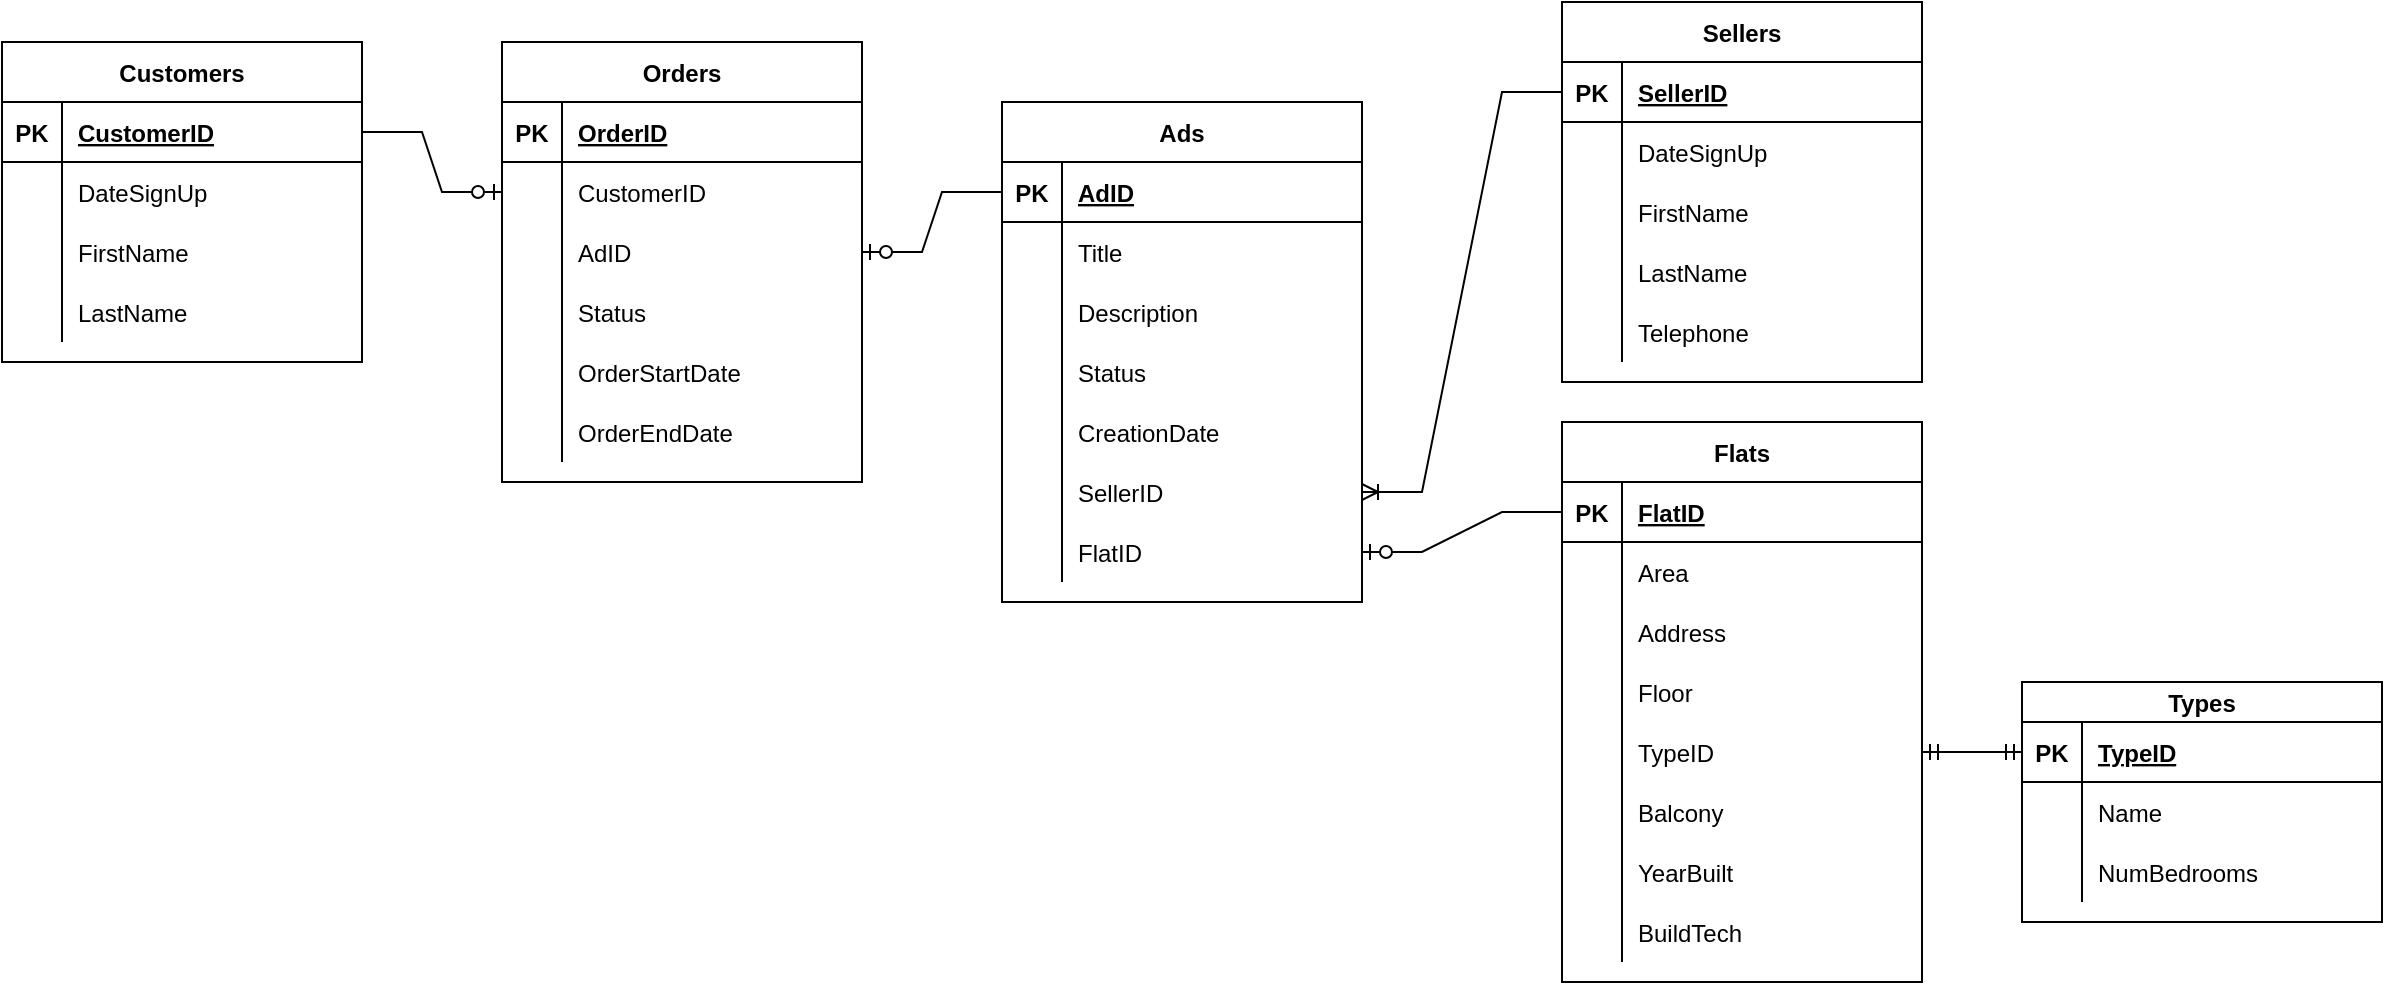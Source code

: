<mxfile version="20.4.0" type="device"><diagram id="5MyLSoUFsV1VZTAmgOCF" name="Страница 1"><mxGraphModel dx="1038" dy="583" grid="1" gridSize="10" guides="1" tooltips="1" connect="1" arrows="1" fold="1" page="1" pageScale="1" pageWidth="827" pageHeight="1169" math="0" shadow="0"><root><mxCell id="0"/><mxCell id="1" parent="0"/><mxCell id="qq3d5u9E25ta2CnUaem5-1" value="Ads" style="shape=table;startSize=30;container=1;collapsible=1;childLayout=tableLayout;fixedRows=1;rowLines=0;fontStyle=1;align=center;resizeLast=1;" parent="1" vertex="1"><mxGeometry x="540" y="220" width="180" height="250" as="geometry"/></mxCell><mxCell id="qq3d5u9E25ta2CnUaem5-2" value="" style="shape=tableRow;horizontal=0;startSize=0;swimlaneHead=0;swimlaneBody=0;fillColor=none;collapsible=0;dropTarget=0;points=[[0,0.5],[1,0.5]];portConstraint=eastwest;top=0;left=0;right=0;bottom=1;" parent="qq3d5u9E25ta2CnUaem5-1" vertex="1"><mxGeometry y="30" width="180" height="30" as="geometry"/></mxCell><mxCell id="qq3d5u9E25ta2CnUaem5-3" value="PK" style="shape=partialRectangle;connectable=0;fillColor=none;top=0;left=0;bottom=0;right=0;fontStyle=1;overflow=hidden;" parent="qq3d5u9E25ta2CnUaem5-2" vertex="1"><mxGeometry width="30" height="30" as="geometry"><mxRectangle width="30" height="30" as="alternateBounds"/></mxGeometry></mxCell><mxCell id="qq3d5u9E25ta2CnUaem5-4" value="AdID" style="shape=partialRectangle;connectable=0;fillColor=none;top=0;left=0;bottom=0;right=0;align=left;spacingLeft=6;fontStyle=5;overflow=hidden;" parent="qq3d5u9E25ta2CnUaem5-2" vertex="1"><mxGeometry x="30" width="150" height="30" as="geometry"><mxRectangle width="150" height="30" as="alternateBounds"/></mxGeometry></mxCell><mxCell id="ZcRdLjXbXwc5STqGemZX-1" value="" style="shape=tableRow;horizontal=0;startSize=0;swimlaneHead=0;swimlaneBody=0;fillColor=none;collapsible=0;dropTarget=0;points=[[0,0.5],[1,0.5]];portConstraint=eastwest;top=0;left=0;right=0;bottom=0;" parent="qq3d5u9E25ta2CnUaem5-1" vertex="1"><mxGeometry y="60" width="180" height="30" as="geometry"/></mxCell><mxCell id="ZcRdLjXbXwc5STqGemZX-2" value="" style="shape=partialRectangle;connectable=0;fillColor=none;top=0;left=0;bottom=0;right=0;editable=1;overflow=hidden;" parent="ZcRdLjXbXwc5STqGemZX-1" vertex="1"><mxGeometry width="30" height="30" as="geometry"><mxRectangle width="30" height="30" as="alternateBounds"/></mxGeometry></mxCell><mxCell id="ZcRdLjXbXwc5STqGemZX-3" value="Title" style="shape=partialRectangle;connectable=0;fillColor=none;top=0;left=0;bottom=0;right=0;align=left;spacingLeft=6;overflow=hidden;" parent="ZcRdLjXbXwc5STqGemZX-1" vertex="1"><mxGeometry x="30" width="150" height="30" as="geometry"><mxRectangle width="150" height="30" as="alternateBounds"/></mxGeometry></mxCell><mxCell id="ZcRdLjXbXwc5STqGemZX-5" value="" style="shape=tableRow;horizontal=0;startSize=0;swimlaneHead=0;swimlaneBody=0;fillColor=none;collapsible=0;dropTarget=0;points=[[0,0.5],[1,0.5]];portConstraint=eastwest;top=0;left=0;right=0;bottom=0;" parent="qq3d5u9E25ta2CnUaem5-1" vertex="1"><mxGeometry y="90" width="180" height="30" as="geometry"/></mxCell><mxCell id="ZcRdLjXbXwc5STqGemZX-6" value="" style="shape=partialRectangle;connectable=0;fillColor=none;top=0;left=0;bottom=0;right=0;editable=1;overflow=hidden;" parent="ZcRdLjXbXwc5STqGemZX-5" vertex="1"><mxGeometry width="30" height="30" as="geometry"><mxRectangle width="30" height="30" as="alternateBounds"/></mxGeometry></mxCell><mxCell id="ZcRdLjXbXwc5STqGemZX-7" value="Description" style="shape=partialRectangle;connectable=0;fillColor=none;top=0;left=0;bottom=0;right=0;align=left;spacingLeft=6;overflow=hidden;" parent="ZcRdLjXbXwc5STqGemZX-5" vertex="1"><mxGeometry x="30" width="150" height="30" as="geometry"><mxRectangle width="150" height="30" as="alternateBounds"/></mxGeometry></mxCell><mxCell id="qq3d5u9E25ta2CnUaem5-5" value="" style="shape=tableRow;horizontal=0;startSize=0;swimlaneHead=0;swimlaneBody=0;fillColor=none;collapsible=0;dropTarget=0;points=[[0,0.5],[1,0.5]];portConstraint=eastwest;top=0;left=0;right=0;bottom=0;" parent="qq3d5u9E25ta2CnUaem5-1" vertex="1"><mxGeometry y="120" width="180" height="30" as="geometry"/></mxCell><mxCell id="qq3d5u9E25ta2CnUaem5-6" value="" style="shape=partialRectangle;connectable=0;fillColor=none;top=0;left=0;bottom=0;right=0;editable=1;overflow=hidden;" parent="qq3d5u9E25ta2CnUaem5-5" vertex="1"><mxGeometry width="30" height="30" as="geometry"><mxRectangle width="30" height="30" as="alternateBounds"/></mxGeometry></mxCell><mxCell id="qq3d5u9E25ta2CnUaem5-7" value="Status" style="shape=partialRectangle;connectable=0;fillColor=none;top=0;left=0;bottom=0;right=0;align=left;spacingLeft=6;overflow=hidden;" parent="qq3d5u9E25ta2CnUaem5-5" vertex="1"><mxGeometry x="30" width="150" height="30" as="geometry"><mxRectangle width="150" height="30" as="alternateBounds"/></mxGeometry></mxCell><mxCell id="qq3d5u9E25ta2CnUaem5-8" value="" style="shape=tableRow;horizontal=0;startSize=0;swimlaneHead=0;swimlaneBody=0;fillColor=none;collapsible=0;dropTarget=0;points=[[0,0.5],[1,0.5]];portConstraint=eastwest;top=0;left=0;right=0;bottom=0;" parent="qq3d5u9E25ta2CnUaem5-1" vertex="1"><mxGeometry y="150" width="180" height="30" as="geometry"/></mxCell><mxCell id="qq3d5u9E25ta2CnUaem5-9" value="" style="shape=partialRectangle;connectable=0;fillColor=none;top=0;left=0;bottom=0;right=0;editable=1;overflow=hidden;" parent="qq3d5u9E25ta2CnUaem5-8" vertex="1"><mxGeometry width="30" height="30" as="geometry"><mxRectangle width="30" height="30" as="alternateBounds"/></mxGeometry></mxCell><mxCell id="qq3d5u9E25ta2CnUaem5-10" value="CreationDate" style="shape=partialRectangle;connectable=0;fillColor=none;top=0;left=0;bottom=0;right=0;align=left;spacingLeft=6;overflow=hidden;" parent="qq3d5u9E25ta2CnUaem5-8" vertex="1"><mxGeometry x="30" width="150" height="30" as="geometry"><mxRectangle width="150" height="30" as="alternateBounds"/></mxGeometry></mxCell><mxCell id="qq3d5u9E25ta2CnUaem5-83" value="" style="shape=tableRow;horizontal=0;startSize=0;swimlaneHead=0;swimlaneBody=0;fillColor=none;collapsible=0;dropTarget=0;points=[[0,0.5],[1,0.5]];portConstraint=eastwest;top=0;left=0;right=0;bottom=0;" parent="qq3d5u9E25ta2CnUaem5-1" vertex="1"><mxGeometry y="180" width="180" height="30" as="geometry"/></mxCell><mxCell id="qq3d5u9E25ta2CnUaem5-84" value="" style="shape=partialRectangle;connectable=0;fillColor=none;top=0;left=0;bottom=0;right=0;editable=1;overflow=hidden;" parent="qq3d5u9E25ta2CnUaem5-83" vertex="1"><mxGeometry width="30" height="30" as="geometry"><mxRectangle width="30" height="30" as="alternateBounds"/></mxGeometry></mxCell><mxCell id="qq3d5u9E25ta2CnUaem5-85" value="SellerID" style="shape=partialRectangle;connectable=0;fillColor=none;top=0;left=0;bottom=0;right=0;align=left;spacingLeft=6;overflow=hidden;" parent="qq3d5u9E25ta2CnUaem5-83" vertex="1"><mxGeometry x="30" width="150" height="30" as="geometry"><mxRectangle width="150" height="30" as="alternateBounds"/></mxGeometry></mxCell><mxCell id="qq3d5u9E25ta2CnUaem5-11" value="" style="shape=tableRow;horizontal=0;startSize=0;swimlaneHead=0;swimlaneBody=0;fillColor=none;collapsible=0;dropTarget=0;points=[[0,0.5],[1,0.5]];portConstraint=eastwest;top=0;left=0;right=0;bottom=0;" parent="qq3d5u9E25ta2CnUaem5-1" vertex="1"><mxGeometry y="210" width="180" height="30" as="geometry"/></mxCell><mxCell id="qq3d5u9E25ta2CnUaem5-12" value="" style="shape=partialRectangle;connectable=0;fillColor=none;top=0;left=0;bottom=0;right=0;editable=1;overflow=hidden;" parent="qq3d5u9E25ta2CnUaem5-11" vertex="1"><mxGeometry width="30" height="30" as="geometry"><mxRectangle width="30" height="30" as="alternateBounds"/></mxGeometry></mxCell><mxCell id="qq3d5u9E25ta2CnUaem5-13" value="FlatID" style="shape=partialRectangle;connectable=0;fillColor=none;top=0;left=0;bottom=0;right=0;align=left;spacingLeft=6;overflow=hidden;" parent="qq3d5u9E25ta2CnUaem5-11" vertex="1"><mxGeometry x="30" width="150" height="30" as="geometry"><mxRectangle width="150" height="30" as="alternateBounds"/></mxGeometry></mxCell><mxCell id="qq3d5u9E25ta2CnUaem5-14" value="Customers" style="shape=table;startSize=30;container=1;collapsible=1;childLayout=tableLayout;fixedRows=1;rowLines=0;fontStyle=1;align=center;resizeLast=1;" parent="1" vertex="1"><mxGeometry x="40" y="190" width="180" height="160" as="geometry"/></mxCell><mxCell id="qq3d5u9E25ta2CnUaem5-15" value="" style="shape=tableRow;horizontal=0;startSize=0;swimlaneHead=0;swimlaneBody=0;fillColor=none;collapsible=0;dropTarget=0;points=[[0,0.5],[1,0.5]];portConstraint=eastwest;top=0;left=0;right=0;bottom=1;" parent="qq3d5u9E25ta2CnUaem5-14" vertex="1"><mxGeometry y="30" width="180" height="30" as="geometry"/></mxCell><mxCell id="qq3d5u9E25ta2CnUaem5-16" value="PK" style="shape=partialRectangle;connectable=0;fillColor=none;top=0;left=0;bottom=0;right=0;fontStyle=1;overflow=hidden;" parent="qq3d5u9E25ta2CnUaem5-15" vertex="1"><mxGeometry width="30" height="30" as="geometry"><mxRectangle width="30" height="30" as="alternateBounds"/></mxGeometry></mxCell><mxCell id="qq3d5u9E25ta2CnUaem5-17" value="CustomerID" style="shape=partialRectangle;connectable=0;fillColor=none;top=0;left=0;bottom=0;right=0;align=left;spacingLeft=6;fontStyle=5;overflow=hidden;" parent="qq3d5u9E25ta2CnUaem5-15" vertex="1"><mxGeometry x="30" width="150" height="30" as="geometry"><mxRectangle width="150" height="30" as="alternateBounds"/></mxGeometry></mxCell><mxCell id="qq3d5u9E25ta2CnUaem5-18" value="" style="shape=tableRow;horizontal=0;startSize=0;swimlaneHead=0;swimlaneBody=0;fillColor=none;collapsible=0;dropTarget=0;points=[[0,0.5],[1,0.5]];portConstraint=eastwest;top=0;left=0;right=0;bottom=0;" parent="qq3d5u9E25ta2CnUaem5-14" vertex="1"><mxGeometry y="60" width="180" height="30" as="geometry"/></mxCell><mxCell id="qq3d5u9E25ta2CnUaem5-19" value="" style="shape=partialRectangle;connectable=0;fillColor=none;top=0;left=0;bottom=0;right=0;editable=1;overflow=hidden;" parent="qq3d5u9E25ta2CnUaem5-18" vertex="1"><mxGeometry width="30" height="30" as="geometry"><mxRectangle width="30" height="30" as="alternateBounds"/></mxGeometry></mxCell><mxCell id="qq3d5u9E25ta2CnUaem5-20" value="DateSignUp" style="shape=partialRectangle;connectable=0;fillColor=none;top=0;left=0;bottom=0;right=0;align=left;spacingLeft=6;overflow=hidden;" parent="qq3d5u9E25ta2CnUaem5-18" vertex="1"><mxGeometry x="30" width="150" height="30" as="geometry"><mxRectangle width="150" height="30" as="alternateBounds"/></mxGeometry></mxCell><mxCell id="qq3d5u9E25ta2CnUaem5-21" value="" style="shape=tableRow;horizontal=0;startSize=0;swimlaneHead=0;swimlaneBody=0;fillColor=none;collapsible=0;dropTarget=0;points=[[0,0.5],[1,0.5]];portConstraint=eastwest;top=0;left=0;right=0;bottom=0;" parent="qq3d5u9E25ta2CnUaem5-14" vertex="1"><mxGeometry y="90" width="180" height="30" as="geometry"/></mxCell><mxCell id="qq3d5u9E25ta2CnUaem5-22" value="" style="shape=partialRectangle;connectable=0;fillColor=none;top=0;left=0;bottom=0;right=0;editable=1;overflow=hidden;" parent="qq3d5u9E25ta2CnUaem5-21" vertex="1"><mxGeometry width="30" height="30" as="geometry"><mxRectangle width="30" height="30" as="alternateBounds"/></mxGeometry></mxCell><mxCell id="qq3d5u9E25ta2CnUaem5-23" value="FirstName" style="shape=partialRectangle;connectable=0;fillColor=none;top=0;left=0;bottom=0;right=0;align=left;spacingLeft=6;overflow=hidden;" parent="qq3d5u9E25ta2CnUaem5-21" vertex="1"><mxGeometry x="30" width="150" height="30" as="geometry"><mxRectangle width="150" height="30" as="alternateBounds"/></mxGeometry></mxCell><mxCell id="qq3d5u9E25ta2CnUaem5-24" value="" style="shape=tableRow;horizontal=0;startSize=0;swimlaneHead=0;swimlaneBody=0;fillColor=none;collapsible=0;dropTarget=0;points=[[0,0.5],[1,0.5]];portConstraint=eastwest;top=0;left=0;right=0;bottom=0;" parent="qq3d5u9E25ta2CnUaem5-14" vertex="1"><mxGeometry y="120" width="180" height="30" as="geometry"/></mxCell><mxCell id="qq3d5u9E25ta2CnUaem5-25" value="" style="shape=partialRectangle;connectable=0;fillColor=none;top=0;left=0;bottom=0;right=0;editable=1;overflow=hidden;" parent="qq3d5u9E25ta2CnUaem5-24" vertex="1"><mxGeometry width="30" height="30" as="geometry"><mxRectangle width="30" height="30" as="alternateBounds"/></mxGeometry></mxCell><mxCell id="qq3d5u9E25ta2CnUaem5-26" value="LastName" style="shape=partialRectangle;connectable=0;fillColor=none;top=0;left=0;bottom=0;right=0;align=left;spacingLeft=6;overflow=hidden;" parent="qq3d5u9E25ta2CnUaem5-24" vertex="1"><mxGeometry x="30" width="150" height="30" as="geometry"><mxRectangle width="150" height="30" as="alternateBounds"/></mxGeometry></mxCell><mxCell id="qq3d5u9E25ta2CnUaem5-27" value="Sellers" style="shape=table;startSize=30;container=1;collapsible=1;childLayout=tableLayout;fixedRows=1;rowLines=0;fontStyle=1;align=center;resizeLast=1;" parent="1" vertex="1"><mxGeometry x="820" y="170" width="180" height="190" as="geometry"/></mxCell><mxCell id="qq3d5u9E25ta2CnUaem5-28" value="" style="shape=tableRow;horizontal=0;startSize=0;swimlaneHead=0;swimlaneBody=0;fillColor=none;collapsible=0;dropTarget=0;points=[[0,0.5],[1,0.5]];portConstraint=eastwest;top=0;left=0;right=0;bottom=1;" parent="qq3d5u9E25ta2CnUaem5-27" vertex="1"><mxGeometry y="30" width="180" height="30" as="geometry"/></mxCell><mxCell id="qq3d5u9E25ta2CnUaem5-29" value="PK" style="shape=partialRectangle;connectable=0;fillColor=none;top=0;left=0;bottom=0;right=0;fontStyle=1;overflow=hidden;" parent="qq3d5u9E25ta2CnUaem5-28" vertex="1"><mxGeometry width="30" height="30" as="geometry"><mxRectangle width="30" height="30" as="alternateBounds"/></mxGeometry></mxCell><mxCell id="qq3d5u9E25ta2CnUaem5-30" value="SellerID" style="shape=partialRectangle;connectable=0;fillColor=none;top=0;left=0;bottom=0;right=0;align=left;spacingLeft=6;fontStyle=5;overflow=hidden;" parent="qq3d5u9E25ta2CnUaem5-28" vertex="1"><mxGeometry x="30" width="150" height="30" as="geometry"><mxRectangle width="150" height="30" as="alternateBounds"/></mxGeometry></mxCell><mxCell id="qq3d5u9E25ta2CnUaem5-31" value="" style="shape=tableRow;horizontal=0;startSize=0;swimlaneHead=0;swimlaneBody=0;fillColor=none;collapsible=0;dropTarget=0;points=[[0,0.5],[1,0.5]];portConstraint=eastwest;top=0;left=0;right=0;bottom=0;" parent="qq3d5u9E25ta2CnUaem5-27" vertex="1"><mxGeometry y="60" width="180" height="30" as="geometry"/></mxCell><mxCell id="qq3d5u9E25ta2CnUaem5-32" value="" style="shape=partialRectangle;connectable=0;fillColor=none;top=0;left=0;bottom=0;right=0;editable=1;overflow=hidden;" parent="qq3d5u9E25ta2CnUaem5-31" vertex="1"><mxGeometry width="30" height="30" as="geometry"><mxRectangle width="30" height="30" as="alternateBounds"/></mxGeometry></mxCell><mxCell id="qq3d5u9E25ta2CnUaem5-33" value="DateSignUp" style="shape=partialRectangle;connectable=0;fillColor=none;top=0;left=0;bottom=0;right=0;align=left;spacingLeft=6;overflow=hidden;" parent="qq3d5u9E25ta2CnUaem5-31" vertex="1"><mxGeometry x="30" width="150" height="30" as="geometry"><mxRectangle width="150" height="30" as="alternateBounds"/></mxGeometry></mxCell><mxCell id="qq3d5u9E25ta2CnUaem5-34" value="" style="shape=tableRow;horizontal=0;startSize=0;swimlaneHead=0;swimlaneBody=0;fillColor=none;collapsible=0;dropTarget=0;points=[[0,0.5],[1,0.5]];portConstraint=eastwest;top=0;left=0;right=0;bottom=0;" parent="qq3d5u9E25ta2CnUaem5-27" vertex="1"><mxGeometry y="90" width="180" height="30" as="geometry"/></mxCell><mxCell id="qq3d5u9E25ta2CnUaem5-35" value="" style="shape=partialRectangle;connectable=0;fillColor=none;top=0;left=0;bottom=0;right=0;editable=1;overflow=hidden;" parent="qq3d5u9E25ta2CnUaem5-34" vertex="1"><mxGeometry width="30" height="30" as="geometry"><mxRectangle width="30" height="30" as="alternateBounds"/></mxGeometry></mxCell><mxCell id="qq3d5u9E25ta2CnUaem5-36" value="FirstName" style="shape=partialRectangle;connectable=0;fillColor=none;top=0;left=0;bottom=0;right=0;align=left;spacingLeft=6;overflow=hidden;" parent="qq3d5u9E25ta2CnUaem5-34" vertex="1"><mxGeometry x="30" width="150" height="30" as="geometry"><mxRectangle width="150" height="30" as="alternateBounds"/></mxGeometry></mxCell><mxCell id="qq3d5u9E25ta2CnUaem5-37" value="" style="shape=tableRow;horizontal=0;startSize=0;swimlaneHead=0;swimlaneBody=0;fillColor=none;collapsible=0;dropTarget=0;points=[[0,0.5],[1,0.5]];portConstraint=eastwest;top=0;left=0;right=0;bottom=0;" parent="qq3d5u9E25ta2CnUaem5-27" vertex="1"><mxGeometry y="120" width="180" height="30" as="geometry"/></mxCell><mxCell id="qq3d5u9E25ta2CnUaem5-38" value="" style="shape=partialRectangle;connectable=0;fillColor=none;top=0;left=0;bottom=0;right=0;editable=1;overflow=hidden;" parent="qq3d5u9E25ta2CnUaem5-37" vertex="1"><mxGeometry width="30" height="30" as="geometry"><mxRectangle width="30" height="30" as="alternateBounds"/></mxGeometry></mxCell><mxCell id="qq3d5u9E25ta2CnUaem5-39" value="LastName" style="shape=partialRectangle;connectable=0;fillColor=none;top=0;left=0;bottom=0;right=0;align=left;spacingLeft=6;overflow=hidden;" parent="qq3d5u9E25ta2CnUaem5-37" vertex="1"><mxGeometry x="30" width="150" height="30" as="geometry"><mxRectangle width="150" height="30" as="alternateBounds"/></mxGeometry></mxCell><mxCell id="3Anwqu2jbN09SSuXiPFY-2" value="" style="shape=tableRow;horizontal=0;startSize=0;swimlaneHead=0;swimlaneBody=0;fillColor=none;collapsible=0;dropTarget=0;points=[[0,0.5],[1,0.5]];portConstraint=eastwest;top=0;left=0;right=0;bottom=0;" vertex="1" parent="qq3d5u9E25ta2CnUaem5-27"><mxGeometry y="150" width="180" height="30" as="geometry"/></mxCell><mxCell id="3Anwqu2jbN09SSuXiPFY-3" value="" style="shape=partialRectangle;connectable=0;fillColor=none;top=0;left=0;bottom=0;right=0;editable=1;overflow=hidden;" vertex="1" parent="3Anwqu2jbN09SSuXiPFY-2"><mxGeometry width="30" height="30" as="geometry"><mxRectangle width="30" height="30" as="alternateBounds"/></mxGeometry></mxCell><mxCell id="3Anwqu2jbN09SSuXiPFY-4" value="Telephone" style="shape=partialRectangle;connectable=0;fillColor=none;top=0;left=0;bottom=0;right=0;align=left;spacingLeft=6;overflow=hidden;" vertex="1" parent="3Anwqu2jbN09SSuXiPFY-2"><mxGeometry x="30" width="150" height="30" as="geometry"><mxRectangle width="150" height="30" as="alternateBounds"/></mxGeometry></mxCell><mxCell id="qq3d5u9E25ta2CnUaem5-40" value="Flats" style="shape=table;startSize=30;container=1;collapsible=1;childLayout=tableLayout;fixedRows=1;rowLines=0;fontStyle=1;align=center;resizeLast=1;" parent="1" vertex="1"><mxGeometry x="820" y="380" width="180" height="280" as="geometry"/></mxCell><mxCell id="qq3d5u9E25ta2CnUaem5-41" value="" style="shape=tableRow;horizontal=0;startSize=0;swimlaneHead=0;swimlaneBody=0;fillColor=none;collapsible=0;dropTarget=0;points=[[0,0.5],[1,0.5]];portConstraint=eastwest;top=0;left=0;right=0;bottom=1;" parent="qq3d5u9E25ta2CnUaem5-40" vertex="1"><mxGeometry y="30" width="180" height="30" as="geometry"/></mxCell><mxCell id="qq3d5u9E25ta2CnUaem5-42" value="PK" style="shape=partialRectangle;connectable=0;fillColor=none;top=0;left=0;bottom=0;right=0;fontStyle=1;overflow=hidden;" parent="qq3d5u9E25ta2CnUaem5-41" vertex="1"><mxGeometry width="30" height="30" as="geometry"><mxRectangle width="30" height="30" as="alternateBounds"/></mxGeometry></mxCell><mxCell id="qq3d5u9E25ta2CnUaem5-43" value="FlatID" style="shape=partialRectangle;connectable=0;fillColor=none;top=0;left=0;bottom=0;right=0;align=left;spacingLeft=6;fontStyle=5;overflow=hidden;" parent="qq3d5u9E25ta2CnUaem5-41" vertex="1"><mxGeometry x="30" width="150" height="30" as="geometry"><mxRectangle width="150" height="30" as="alternateBounds"/></mxGeometry></mxCell><mxCell id="qq3d5u9E25ta2CnUaem5-44" value="" style="shape=tableRow;horizontal=0;startSize=0;swimlaneHead=0;swimlaneBody=0;fillColor=none;collapsible=0;dropTarget=0;points=[[0,0.5],[1,0.5]];portConstraint=eastwest;top=0;left=0;right=0;bottom=0;" parent="qq3d5u9E25ta2CnUaem5-40" vertex="1"><mxGeometry y="60" width="180" height="30" as="geometry"/></mxCell><mxCell id="qq3d5u9E25ta2CnUaem5-45" value="" style="shape=partialRectangle;connectable=0;fillColor=none;top=0;left=0;bottom=0;right=0;editable=1;overflow=hidden;" parent="qq3d5u9E25ta2CnUaem5-44" vertex="1"><mxGeometry width="30" height="30" as="geometry"><mxRectangle width="30" height="30" as="alternateBounds"/></mxGeometry></mxCell><mxCell id="qq3d5u9E25ta2CnUaem5-46" value="Area" style="shape=partialRectangle;connectable=0;fillColor=none;top=0;left=0;bottom=0;right=0;align=left;spacingLeft=6;overflow=hidden;" parent="qq3d5u9E25ta2CnUaem5-44" vertex="1"><mxGeometry x="30" width="150" height="30" as="geometry"><mxRectangle width="150" height="30" as="alternateBounds"/></mxGeometry></mxCell><mxCell id="qq3d5u9E25ta2CnUaem5-47" value="" style="shape=tableRow;horizontal=0;startSize=0;swimlaneHead=0;swimlaneBody=0;fillColor=none;collapsible=0;dropTarget=0;points=[[0,0.5],[1,0.5]];portConstraint=eastwest;top=0;left=0;right=0;bottom=0;" parent="qq3d5u9E25ta2CnUaem5-40" vertex="1"><mxGeometry y="90" width="180" height="30" as="geometry"/></mxCell><mxCell id="qq3d5u9E25ta2CnUaem5-48" value="" style="shape=partialRectangle;connectable=0;fillColor=none;top=0;left=0;bottom=0;right=0;editable=1;overflow=hidden;" parent="qq3d5u9E25ta2CnUaem5-47" vertex="1"><mxGeometry width="30" height="30" as="geometry"><mxRectangle width="30" height="30" as="alternateBounds"/></mxGeometry></mxCell><mxCell id="qq3d5u9E25ta2CnUaem5-49" value="Address" style="shape=partialRectangle;connectable=0;fillColor=none;top=0;left=0;bottom=0;right=0;align=left;spacingLeft=6;overflow=hidden;" parent="qq3d5u9E25ta2CnUaem5-47" vertex="1"><mxGeometry x="30" width="150" height="30" as="geometry"><mxRectangle width="150" height="30" as="alternateBounds"/></mxGeometry></mxCell><mxCell id="qq3d5u9E25ta2CnUaem5-79" value="" style="shape=tableRow;horizontal=0;startSize=0;swimlaneHead=0;swimlaneBody=0;fillColor=none;collapsible=0;dropTarget=0;points=[[0,0.5],[1,0.5]];portConstraint=eastwest;top=0;left=0;right=0;bottom=0;" parent="qq3d5u9E25ta2CnUaem5-40" vertex="1"><mxGeometry y="120" width="180" height="30" as="geometry"/></mxCell><mxCell id="qq3d5u9E25ta2CnUaem5-80" value="" style="shape=partialRectangle;connectable=0;fillColor=none;top=0;left=0;bottom=0;right=0;editable=1;overflow=hidden;" parent="qq3d5u9E25ta2CnUaem5-79" vertex="1"><mxGeometry width="30" height="30" as="geometry"><mxRectangle width="30" height="30" as="alternateBounds"/></mxGeometry></mxCell><mxCell id="qq3d5u9E25ta2CnUaem5-81" value="Floor" style="shape=partialRectangle;connectable=0;fillColor=none;top=0;left=0;bottom=0;right=0;align=left;spacingLeft=6;overflow=hidden;" parent="qq3d5u9E25ta2CnUaem5-79" vertex="1"><mxGeometry x="30" width="150" height="30" as="geometry"><mxRectangle width="150" height="30" as="alternateBounds"/></mxGeometry></mxCell><mxCell id="qq3d5u9E25ta2CnUaem5-50" value="" style="shape=tableRow;horizontal=0;startSize=0;swimlaneHead=0;swimlaneBody=0;fillColor=none;collapsible=0;dropTarget=0;points=[[0,0.5],[1,0.5]];portConstraint=eastwest;top=0;left=0;right=0;bottom=0;" parent="qq3d5u9E25ta2CnUaem5-40" vertex="1"><mxGeometry y="150" width="180" height="30" as="geometry"/></mxCell><mxCell id="qq3d5u9E25ta2CnUaem5-51" value="" style="shape=partialRectangle;connectable=0;fillColor=none;top=0;left=0;bottom=0;right=0;editable=1;overflow=hidden;" parent="qq3d5u9E25ta2CnUaem5-50" vertex="1"><mxGeometry width="30" height="30" as="geometry"><mxRectangle width="30" height="30" as="alternateBounds"/></mxGeometry></mxCell><mxCell id="qq3d5u9E25ta2CnUaem5-52" value="TypeID" style="shape=partialRectangle;connectable=0;fillColor=none;top=0;left=0;bottom=0;right=0;align=left;spacingLeft=6;overflow=hidden;" parent="qq3d5u9E25ta2CnUaem5-50" vertex="1"><mxGeometry x="30" width="150" height="30" as="geometry"><mxRectangle width="150" height="30" as="alternateBounds"/></mxGeometry></mxCell><mxCell id="qq3d5u9E25ta2CnUaem5-90" value="" style="shape=tableRow;horizontal=0;startSize=0;swimlaneHead=0;swimlaneBody=0;fillColor=none;collapsible=0;dropTarget=0;points=[[0,0.5],[1,0.5]];portConstraint=eastwest;top=0;left=0;right=0;bottom=0;" parent="qq3d5u9E25ta2CnUaem5-40" vertex="1"><mxGeometry y="180" width="180" height="30" as="geometry"/></mxCell><mxCell id="qq3d5u9E25ta2CnUaem5-91" value="" style="shape=partialRectangle;connectable=0;fillColor=none;top=0;left=0;bottom=0;right=0;editable=1;overflow=hidden;" parent="qq3d5u9E25ta2CnUaem5-90" vertex="1"><mxGeometry width="30" height="30" as="geometry"><mxRectangle width="30" height="30" as="alternateBounds"/></mxGeometry></mxCell><mxCell id="qq3d5u9E25ta2CnUaem5-92" value="Balcony" style="shape=partialRectangle;connectable=0;fillColor=none;top=0;left=0;bottom=0;right=0;align=left;spacingLeft=6;overflow=hidden;" parent="qq3d5u9E25ta2CnUaem5-90" vertex="1"><mxGeometry x="30" width="150" height="30" as="geometry"><mxRectangle width="150" height="30" as="alternateBounds"/></mxGeometry></mxCell><mxCell id="qq3d5u9E25ta2CnUaem5-99" value="" style="shape=tableRow;horizontal=0;startSize=0;swimlaneHead=0;swimlaneBody=0;fillColor=none;collapsible=0;dropTarget=0;points=[[0,0.5],[1,0.5]];portConstraint=eastwest;top=0;left=0;right=0;bottom=0;" parent="qq3d5u9E25ta2CnUaem5-40" vertex="1"><mxGeometry y="210" width="180" height="30" as="geometry"/></mxCell><mxCell id="qq3d5u9E25ta2CnUaem5-100" value="" style="shape=partialRectangle;connectable=0;fillColor=none;top=0;left=0;bottom=0;right=0;editable=1;overflow=hidden;" parent="qq3d5u9E25ta2CnUaem5-99" vertex="1"><mxGeometry width="30" height="30" as="geometry"><mxRectangle width="30" height="30" as="alternateBounds"/></mxGeometry></mxCell><mxCell id="qq3d5u9E25ta2CnUaem5-101" value="YearBuilt" style="shape=partialRectangle;connectable=0;fillColor=none;top=0;left=0;bottom=0;right=0;align=left;spacingLeft=6;overflow=hidden;" parent="qq3d5u9E25ta2CnUaem5-99" vertex="1"><mxGeometry x="30" width="150" height="30" as="geometry"><mxRectangle width="150" height="30" as="alternateBounds"/></mxGeometry></mxCell><mxCell id="qq3d5u9E25ta2CnUaem5-96" value="" style="shape=tableRow;horizontal=0;startSize=0;swimlaneHead=0;swimlaneBody=0;fillColor=none;collapsible=0;dropTarget=0;points=[[0,0.5],[1,0.5]];portConstraint=eastwest;top=0;left=0;right=0;bottom=0;" parent="qq3d5u9E25ta2CnUaem5-40" vertex="1"><mxGeometry y="240" width="180" height="30" as="geometry"/></mxCell><mxCell id="qq3d5u9E25ta2CnUaem5-97" value="" style="shape=partialRectangle;connectable=0;fillColor=none;top=0;left=0;bottom=0;right=0;editable=1;overflow=hidden;" parent="qq3d5u9E25ta2CnUaem5-96" vertex="1"><mxGeometry width="30" height="30" as="geometry"><mxRectangle width="30" height="30" as="alternateBounds"/></mxGeometry></mxCell><mxCell id="qq3d5u9E25ta2CnUaem5-98" value="BuildTech" style="shape=partialRectangle;connectable=0;fillColor=none;top=0;left=0;bottom=0;right=0;align=left;spacingLeft=6;overflow=hidden;" parent="qq3d5u9E25ta2CnUaem5-96" vertex="1"><mxGeometry x="30" width="150" height="30" as="geometry"><mxRectangle width="150" height="30" as="alternateBounds"/></mxGeometry></mxCell><mxCell id="qq3d5u9E25ta2CnUaem5-53" value="Orders" style="shape=table;startSize=30;container=1;collapsible=1;childLayout=tableLayout;fixedRows=1;rowLines=0;fontStyle=1;align=center;resizeLast=1;" parent="1" vertex="1"><mxGeometry x="290" y="190" width="180" height="220" as="geometry"/></mxCell><mxCell id="qq3d5u9E25ta2CnUaem5-54" value="" style="shape=tableRow;horizontal=0;startSize=0;swimlaneHead=0;swimlaneBody=0;fillColor=none;collapsible=0;dropTarget=0;points=[[0,0.5],[1,0.5]];portConstraint=eastwest;top=0;left=0;right=0;bottom=1;" parent="qq3d5u9E25ta2CnUaem5-53" vertex="1"><mxGeometry y="30" width="180" height="30" as="geometry"/></mxCell><mxCell id="qq3d5u9E25ta2CnUaem5-55" value="PK" style="shape=partialRectangle;connectable=0;fillColor=none;top=0;left=0;bottom=0;right=0;fontStyle=1;overflow=hidden;" parent="qq3d5u9E25ta2CnUaem5-54" vertex="1"><mxGeometry width="30" height="30" as="geometry"><mxRectangle width="30" height="30" as="alternateBounds"/></mxGeometry></mxCell><mxCell id="qq3d5u9E25ta2CnUaem5-56" value="OrderID" style="shape=partialRectangle;connectable=0;fillColor=none;top=0;left=0;bottom=0;right=0;align=left;spacingLeft=6;fontStyle=5;overflow=hidden;" parent="qq3d5u9E25ta2CnUaem5-54" vertex="1"><mxGeometry x="30" width="150" height="30" as="geometry"><mxRectangle width="150" height="30" as="alternateBounds"/></mxGeometry></mxCell><mxCell id="qq3d5u9E25ta2CnUaem5-57" value="" style="shape=tableRow;horizontal=0;startSize=0;swimlaneHead=0;swimlaneBody=0;fillColor=none;collapsible=0;dropTarget=0;points=[[0,0.5],[1,0.5]];portConstraint=eastwest;top=0;left=0;right=0;bottom=0;" parent="qq3d5u9E25ta2CnUaem5-53" vertex="1"><mxGeometry y="60" width="180" height="30" as="geometry"/></mxCell><mxCell id="qq3d5u9E25ta2CnUaem5-58" value="" style="shape=partialRectangle;connectable=0;fillColor=none;top=0;left=0;bottom=0;right=0;editable=1;overflow=hidden;" parent="qq3d5u9E25ta2CnUaem5-57" vertex="1"><mxGeometry width="30" height="30" as="geometry"><mxRectangle width="30" height="30" as="alternateBounds"/></mxGeometry></mxCell><mxCell id="qq3d5u9E25ta2CnUaem5-59" value="CustomerID" style="shape=partialRectangle;connectable=0;fillColor=none;top=0;left=0;bottom=0;right=0;align=left;spacingLeft=6;overflow=hidden;" parent="qq3d5u9E25ta2CnUaem5-57" vertex="1"><mxGeometry x="30" width="150" height="30" as="geometry"><mxRectangle width="150" height="30" as="alternateBounds"/></mxGeometry></mxCell><mxCell id="qq3d5u9E25ta2CnUaem5-60" value="" style="shape=tableRow;horizontal=0;startSize=0;swimlaneHead=0;swimlaneBody=0;fillColor=none;collapsible=0;dropTarget=0;points=[[0,0.5],[1,0.5]];portConstraint=eastwest;top=0;left=0;right=0;bottom=0;" parent="qq3d5u9E25ta2CnUaem5-53" vertex="1"><mxGeometry y="90" width="180" height="30" as="geometry"/></mxCell><mxCell id="qq3d5u9E25ta2CnUaem5-61" value="" style="shape=partialRectangle;connectable=0;fillColor=none;top=0;left=0;bottom=0;right=0;editable=1;overflow=hidden;" parent="qq3d5u9E25ta2CnUaem5-60" vertex="1"><mxGeometry width="30" height="30" as="geometry"><mxRectangle width="30" height="30" as="alternateBounds"/></mxGeometry></mxCell><mxCell id="qq3d5u9E25ta2CnUaem5-62" value="AdID" style="shape=partialRectangle;connectable=0;fillColor=none;top=0;left=0;bottom=0;right=0;align=left;spacingLeft=6;overflow=hidden;" parent="qq3d5u9E25ta2CnUaem5-60" vertex="1"><mxGeometry x="30" width="150" height="30" as="geometry"><mxRectangle width="150" height="30" as="alternateBounds"/></mxGeometry></mxCell><mxCell id="qq3d5u9E25ta2CnUaem5-72" value="" style="shape=tableRow;horizontal=0;startSize=0;swimlaneHead=0;swimlaneBody=0;fillColor=none;collapsible=0;dropTarget=0;points=[[0,0.5],[1,0.5]];portConstraint=eastwest;top=0;left=0;right=0;bottom=0;" parent="qq3d5u9E25ta2CnUaem5-53" vertex="1"><mxGeometry y="120" width="180" height="30" as="geometry"/></mxCell><mxCell id="qq3d5u9E25ta2CnUaem5-73" value="" style="shape=partialRectangle;connectable=0;fillColor=none;top=0;left=0;bottom=0;right=0;editable=1;overflow=hidden;" parent="qq3d5u9E25ta2CnUaem5-72" vertex="1"><mxGeometry width="30" height="30" as="geometry"><mxRectangle width="30" height="30" as="alternateBounds"/></mxGeometry></mxCell><mxCell id="qq3d5u9E25ta2CnUaem5-74" value="Status" style="shape=partialRectangle;connectable=0;fillColor=none;top=0;left=0;bottom=0;right=0;align=left;spacingLeft=6;overflow=hidden;" parent="qq3d5u9E25ta2CnUaem5-72" vertex="1"><mxGeometry x="30" width="150" height="30" as="geometry"><mxRectangle width="150" height="30" as="alternateBounds"/></mxGeometry></mxCell><mxCell id="qq3d5u9E25ta2CnUaem5-69" value="" style="shape=tableRow;horizontal=0;startSize=0;swimlaneHead=0;swimlaneBody=0;fillColor=none;collapsible=0;dropTarget=0;points=[[0,0.5],[1,0.5]];portConstraint=eastwest;top=0;left=0;right=0;bottom=0;" parent="qq3d5u9E25ta2CnUaem5-53" vertex="1"><mxGeometry y="150" width="180" height="30" as="geometry"/></mxCell><mxCell id="qq3d5u9E25ta2CnUaem5-70" value="" style="shape=partialRectangle;connectable=0;fillColor=none;top=0;left=0;bottom=0;right=0;editable=1;overflow=hidden;" parent="qq3d5u9E25ta2CnUaem5-69" vertex="1"><mxGeometry width="30" height="30" as="geometry"><mxRectangle width="30" height="30" as="alternateBounds"/></mxGeometry></mxCell><mxCell id="qq3d5u9E25ta2CnUaem5-71" value="OrderStartDate" style="shape=partialRectangle;connectable=0;fillColor=none;top=0;left=0;bottom=0;right=0;align=left;spacingLeft=6;overflow=hidden;" parent="qq3d5u9E25ta2CnUaem5-69" vertex="1"><mxGeometry x="30" width="150" height="30" as="geometry"><mxRectangle width="150" height="30" as="alternateBounds"/></mxGeometry></mxCell><mxCell id="qq3d5u9E25ta2CnUaem5-66" value="" style="shape=tableRow;horizontal=0;startSize=0;swimlaneHead=0;swimlaneBody=0;fillColor=none;collapsible=0;dropTarget=0;points=[[0,0.5],[1,0.5]];portConstraint=eastwest;top=0;left=0;right=0;bottom=0;" parent="qq3d5u9E25ta2CnUaem5-53" vertex="1"><mxGeometry y="180" width="180" height="30" as="geometry"/></mxCell><mxCell id="qq3d5u9E25ta2CnUaem5-67" value="" style="shape=partialRectangle;connectable=0;fillColor=none;top=0;left=0;bottom=0;right=0;editable=1;overflow=hidden;" parent="qq3d5u9E25ta2CnUaem5-66" vertex="1"><mxGeometry width="30" height="30" as="geometry"><mxRectangle width="30" height="30" as="alternateBounds"/></mxGeometry></mxCell><mxCell id="qq3d5u9E25ta2CnUaem5-68" value="OrderEndDate" style="shape=partialRectangle;connectable=0;fillColor=none;top=0;left=0;bottom=0;right=0;align=left;spacingLeft=6;overflow=hidden;" parent="qq3d5u9E25ta2CnUaem5-66" vertex="1"><mxGeometry x="30" width="150" height="30" as="geometry"><mxRectangle width="150" height="30" as="alternateBounds"/></mxGeometry></mxCell><mxCell id="qq3d5u9E25ta2CnUaem5-86" value="" style="edgeStyle=entityRelationEdgeStyle;fontSize=12;html=1;endArrow=ERzeroToOne;endFill=1;rounded=0;" parent="1" source="qq3d5u9E25ta2CnUaem5-41" target="qq3d5u9E25ta2CnUaem5-11" edge="1"><mxGeometry width="100" height="100" relative="1" as="geometry"><mxPoint x="520" y="450" as="sourcePoint"/><mxPoint x="620" y="350" as="targetPoint"/></mxGeometry></mxCell><mxCell id="qq3d5u9E25ta2CnUaem5-87" value="" style="edgeStyle=entityRelationEdgeStyle;fontSize=12;html=1;endArrow=ERzeroToOne;endFill=1;rounded=0;" parent="1" source="qq3d5u9E25ta2CnUaem5-2" target="qq3d5u9E25ta2CnUaem5-60" edge="1"><mxGeometry width="100" height="100" relative="1" as="geometry"><mxPoint x="460" y="120" as="sourcePoint"/><mxPoint x="560" y="20" as="targetPoint"/></mxGeometry></mxCell><mxCell id="qq3d5u9E25ta2CnUaem5-89" value="" style="edgeStyle=entityRelationEdgeStyle;fontSize=12;html=1;endArrow=ERoneToMany;rounded=0;" parent="1" source="qq3d5u9E25ta2CnUaem5-28" target="qq3d5u9E25ta2CnUaem5-83" edge="1"><mxGeometry width="100" height="100" relative="1" as="geometry"><mxPoint x="170" y="590" as="sourcePoint"/><mxPoint x="510" y="400" as="targetPoint"/></mxGeometry></mxCell><mxCell id="qq3d5u9E25ta2CnUaem5-102" value="" style="edgeStyle=entityRelationEdgeStyle;fontSize=12;html=1;endArrow=ERzeroToOne;endFill=1;rounded=0;" parent="1" source="qq3d5u9E25ta2CnUaem5-15" target="qq3d5u9E25ta2CnUaem5-57" edge="1"><mxGeometry width="100" height="100" relative="1" as="geometry"><mxPoint x="80" y="490" as="sourcePoint"/><mxPoint x="180" y="390" as="targetPoint"/></mxGeometry></mxCell><mxCell id="qq3d5u9E25ta2CnUaem5-103" value="Types" style="shape=table;startSize=20;container=1;collapsible=1;childLayout=tableLayout;fixedRows=1;rowLines=0;fontStyle=1;align=center;resizeLast=1;" parent="1" vertex="1"><mxGeometry x="1050" y="510" width="180" height="120" as="geometry"/></mxCell><mxCell id="qq3d5u9E25ta2CnUaem5-104" value="" style="shape=tableRow;horizontal=0;startSize=0;swimlaneHead=0;swimlaneBody=0;fillColor=none;collapsible=0;dropTarget=0;points=[[0,0.5],[1,0.5]];portConstraint=eastwest;top=0;left=0;right=0;bottom=1;" parent="qq3d5u9E25ta2CnUaem5-103" vertex="1"><mxGeometry y="20" width="180" height="30" as="geometry"/></mxCell><mxCell id="qq3d5u9E25ta2CnUaem5-105" value="PK" style="shape=partialRectangle;connectable=0;fillColor=none;top=0;left=0;bottom=0;right=0;fontStyle=1;overflow=hidden;" parent="qq3d5u9E25ta2CnUaem5-104" vertex="1"><mxGeometry width="30" height="30" as="geometry"><mxRectangle width="30" height="30" as="alternateBounds"/></mxGeometry></mxCell><mxCell id="qq3d5u9E25ta2CnUaem5-106" value="TypeID" style="shape=partialRectangle;connectable=0;fillColor=none;top=0;left=0;bottom=0;right=0;align=left;spacingLeft=6;fontStyle=5;overflow=hidden;" parent="qq3d5u9E25ta2CnUaem5-104" vertex="1"><mxGeometry x="30" width="150" height="30" as="geometry"><mxRectangle width="150" height="30" as="alternateBounds"/></mxGeometry></mxCell><mxCell id="qq3d5u9E25ta2CnUaem5-107" value="" style="shape=tableRow;horizontal=0;startSize=0;swimlaneHead=0;swimlaneBody=0;fillColor=none;collapsible=0;dropTarget=0;points=[[0,0.5],[1,0.5]];portConstraint=eastwest;top=0;left=0;right=0;bottom=0;" parent="qq3d5u9E25ta2CnUaem5-103" vertex="1"><mxGeometry y="50" width="180" height="30" as="geometry"/></mxCell><mxCell id="qq3d5u9E25ta2CnUaem5-108" value="" style="shape=partialRectangle;connectable=0;fillColor=none;top=0;left=0;bottom=0;right=0;editable=1;overflow=hidden;" parent="qq3d5u9E25ta2CnUaem5-107" vertex="1"><mxGeometry width="30" height="30" as="geometry"><mxRectangle width="30" height="30" as="alternateBounds"/></mxGeometry></mxCell><mxCell id="qq3d5u9E25ta2CnUaem5-109" value="Name" style="shape=partialRectangle;connectable=0;fillColor=none;top=0;left=0;bottom=0;right=0;align=left;spacingLeft=6;overflow=hidden;" parent="qq3d5u9E25ta2CnUaem5-107" vertex="1"><mxGeometry x="30" width="150" height="30" as="geometry"><mxRectangle width="150" height="30" as="alternateBounds"/></mxGeometry></mxCell><mxCell id="qq3d5u9E25ta2CnUaem5-110" value="" style="shape=tableRow;horizontal=0;startSize=0;swimlaneHead=0;swimlaneBody=0;fillColor=none;collapsible=0;dropTarget=0;points=[[0,0.5],[1,0.5]];portConstraint=eastwest;top=0;left=0;right=0;bottom=0;" parent="qq3d5u9E25ta2CnUaem5-103" vertex="1"><mxGeometry y="80" width="180" height="30" as="geometry"/></mxCell><mxCell id="qq3d5u9E25ta2CnUaem5-111" value="" style="shape=partialRectangle;connectable=0;fillColor=none;top=0;left=0;bottom=0;right=0;editable=1;overflow=hidden;" parent="qq3d5u9E25ta2CnUaem5-110" vertex="1"><mxGeometry width="30" height="30" as="geometry"><mxRectangle width="30" height="30" as="alternateBounds"/></mxGeometry></mxCell><mxCell id="qq3d5u9E25ta2CnUaem5-112" value="NumBedrooms" style="shape=partialRectangle;connectable=0;fillColor=none;top=0;left=0;bottom=0;right=0;align=left;spacingLeft=6;overflow=hidden;" parent="qq3d5u9E25ta2CnUaem5-110" vertex="1"><mxGeometry x="30" width="150" height="30" as="geometry"><mxRectangle width="150" height="30" as="alternateBounds"/></mxGeometry></mxCell><mxCell id="qq3d5u9E25ta2CnUaem5-116" value="" style="edgeStyle=entityRelationEdgeStyle;fontSize=12;html=1;endArrow=ERmandOne;startArrow=ERmandOne;rounded=0;" parent="1" source="qq3d5u9E25ta2CnUaem5-104" target="qq3d5u9E25ta2CnUaem5-50" edge="1"><mxGeometry width="100" height="100" relative="1" as="geometry"><mxPoint x="280" y="730" as="sourcePoint"/><mxPoint x="380" y="630" as="targetPoint"/></mxGeometry></mxCell></root></mxGraphModel></diagram></mxfile>